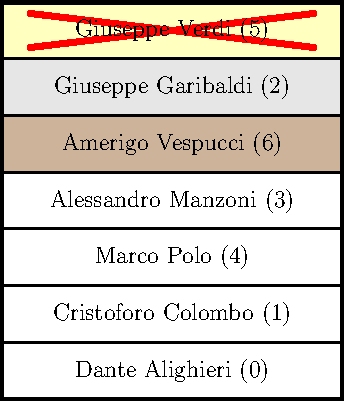 unitsize(1cm);
settings.tex = "pdflatex";


string[] Inizio = {"Giuseppe Verdi (5)", "Giuseppe Garibaldi (2)", "Amerigo Vespucci (6)", "Alessandro Manzoni (3)", "Marco Polo (4)", "Cristoforo Colombo (1)", "Dante Alighieri (0)"};

real L = 6;

void classifica() {
    int N = Inizio.length;
    for (int i=0; i<N; ++i) {
        pen p = white;
        if (i == 0) p = paleyellow;
        if (i == 1) p = lightgray;
        if (i == 2) p = rgb(0.8,0.7,0.6);
        fill((0,-i) -- (L,-i) -- (L,-i-1) -- (0,-i-1) -- cycle, p);
        draw((0,-i) -- (L,-i), black+1);
        label(Inizio[i], (L/2,-i-0.5));
    }
    draw((0,0) -- (L,0) -- (L,-N) -- (0,-N) -- cycle, black+2);
}

void squalifica(int i) {
    draw((0.5,-i-0.2) -- (L-0.5,-i-0.8), red+3);
    draw((L-0.5,-i-0.2) -- (0.5,-i-0.8), red+3);
}

void sorpassa(int i) {
    fill((L-0.2,-i-0.65) -- (L-0.7,-i-0.65) -- (L-0.45,-i-0.25) -- cycle, heavygreen);
}

classifica();
squalifica(0);

